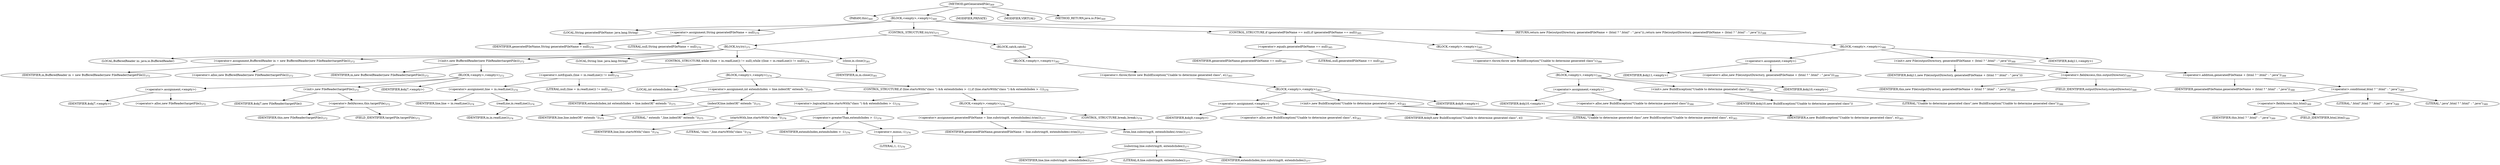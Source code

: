 digraph "getGeneratedFile" {  
"778" [label = <(METHOD,getGeneratedFile)<SUB>369</SUB>> ]
"779" [label = <(PARAM,this)<SUB>369</SUB>> ]
"780" [label = <(BLOCK,&lt;empty&gt;,&lt;empty&gt;)<SUB>369</SUB>> ]
"781" [label = <(LOCAL,String generatedFileName: java.lang.String)> ]
"782" [label = <(&lt;operator&gt;.assignment,String generatedFileName = null)<SUB>370</SUB>> ]
"783" [label = <(IDENTIFIER,generatedFileName,String generatedFileName = null)<SUB>370</SUB>> ]
"784" [label = <(LITERAL,null,String generatedFileName = null)<SUB>370</SUB>> ]
"785" [label = <(CONTROL_STRUCTURE,try,try)<SUB>371</SUB>> ]
"786" [label = <(BLOCK,try,try)<SUB>371</SUB>> ]
"43" [label = <(LOCAL,BufferedReader in: java.io.BufferedReader)> ]
"787" [label = <(&lt;operator&gt;.assignment,BufferedReader in = new BufferedReader(new FileReader(targetFile)))<SUB>372</SUB>> ]
"788" [label = <(IDENTIFIER,in,BufferedReader in = new BufferedReader(new FileReader(targetFile)))<SUB>372</SUB>> ]
"789" [label = <(&lt;operator&gt;.alloc,new BufferedReader(new FileReader(targetFile)))<SUB>372</SUB>> ]
"790" [label = <(&lt;init&gt;,new BufferedReader(new FileReader(targetFile)))<SUB>372</SUB>> ]
"42" [label = <(IDENTIFIER,in,new BufferedReader(new FileReader(targetFile)))<SUB>372</SUB>> ]
"791" [label = <(BLOCK,&lt;empty&gt;,&lt;empty&gt;)<SUB>372</SUB>> ]
"792" [label = <(&lt;operator&gt;.assignment,&lt;empty&gt;)> ]
"793" [label = <(IDENTIFIER,$obj7,&lt;empty&gt;)> ]
"794" [label = <(&lt;operator&gt;.alloc,new FileReader(targetFile))<SUB>372</SUB>> ]
"795" [label = <(&lt;init&gt;,new FileReader(targetFile))<SUB>372</SUB>> ]
"796" [label = <(IDENTIFIER,$obj7,new FileReader(targetFile))> ]
"797" [label = <(&lt;operator&gt;.fieldAccess,this.targetFile)<SUB>372</SUB>> ]
"798" [label = <(IDENTIFIER,this,new FileReader(targetFile))<SUB>372</SUB>> ]
"799" [label = <(FIELD_IDENTIFIER,targetFile,targetFile)<SUB>372</SUB>> ]
"800" [label = <(IDENTIFIER,$obj7,&lt;empty&gt;)> ]
"801" [label = <(LOCAL,String line: java.lang.String)> ]
"802" [label = <(CONTROL_STRUCTURE,while ((line = in.readLine()) != null),while ((line = in.readLine()) != null))<SUB>374</SUB>> ]
"803" [label = <(&lt;operator&gt;.notEquals,(line = in.readLine()) != null)<SUB>374</SUB>> ]
"804" [label = <(&lt;operator&gt;.assignment,line = in.readLine())<SUB>374</SUB>> ]
"805" [label = <(IDENTIFIER,line,line = in.readLine())<SUB>374</SUB>> ]
"806" [label = <(readLine,in.readLine())<SUB>374</SUB>> ]
"807" [label = <(IDENTIFIER,in,in.readLine())<SUB>374</SUB>> ]
"808" [label = <(LITERAL,null,(line = in.readLine()) != null)<SUB>374</SUB>> ]
"809" [label = <(BLOCK,&lt;empty&gt;,&lt;empty&gt;)<SUB>374</SUB>> ]
"810" [label = <(LOCAL,int extendsIndex: int)> ]
"811" [label = <(&lt;operator&gt;.assignment,int extendsIndex = line.indexOf(&quot; extends &quot;))<SUB>375</SUB>> ]
"812" [label = <(IDENTIFIER,extendsIndex,int extendsIndex = line.indexOf(&quot; extends &quot;))<SUB>375</SUB>> ]
"813" [label = <(indexOf,line.indexOf(&quot; extends &quot;))<SUB>375</SUB>> ]
"814" [label = <(IDENTIFIER,line,line.indexOf(&quot; extends &quot;))<SUB>375</SUB>> ]
"815" [label = <(LITERAL,&quot; extends &quot;,line.indexOf(&quot; extends &quot;))<SUB>375</SUB>> ]
"816" [label = <(CONTROL_STRUCTURE,if (line.startsWith(&quot;class &quot;) &amp;&amp; extendsIndex &gt; -1),if (line.startsWith(&quot;class &quot;) &amp;&amp; extendsIndex &gt; -1))<SUB>376</SUB>> ]
"817" [label = <(&lt;operator&gt;.logicalAnd,line.startsWith(&quot;class &quot;) &amp;&amp; extendsIndex &gt; -1)<SUB>376</SUB>> ]
"818" [label = <(startsWith,line.startsWith(&quot;class &quot;))<SUB>376</SUB>> ]
"819" [label = <(IDENTIFIER,line,line.startsWith(&quot;class &quot;))<SUB>376</SUB>> ]
"820" [label = <(LITERAL,&quot;class &quot;,line.startsWith(&quot;class &quot;))<SUB>376</SUB>> ]
"821" [label = <(&lt;operator&gt;.greaterThan,extendsIndex &gt; -1)<SUB>376</SUB>> ]
"822" [label = <(IDENTIFIER,extendsIndex,extendsIndex &gt; -1)<SUB>376</SUB>> ]
"823" [label = <(&lt;operator&gt;.minus,-1)<SUB>376</SUB>> ]
"824" [label = <(LITERAL,1,-1)<SUB>376</SUB>> ]
"825" [label = <(BLOCK,&lt;empty&gt;,&lt;empty&gt;)<SUB>376</SUB>> ]
"826" [label = <(&lt;operator&gt;.assignment,generatedFileName = line.substring(6, extendsIndex).trim())<SUB>377</SUB>> ]
"827" [label = <(IDENTIFIER,generatedFileName,generatedFileName = line.substring(6, extendsIndex).trim())<SUB>377</SUB>> ]
"828" [label = <(trim,line.substring(6, extendsIndex).trim())<SUB>377</SUB>> ]
"829" [label = <(substring,line.substring(6, extendsIndex))<SUB>377</SUB>> ]
"830" [label = <(IDENTIFIER,line,line.substring(6, extendsIndex))<SUB>377</SUB>> ]
"831" [label = <(LITERAL,6,line.substring(6, extendsIndex))<SUB>377</SUB>> ]
"832" [label = <(IDENTIFIER,extendsIndex,line.substring(6, extendsIndex))<SUB>377</SUB>> ]
"833" [label = <(CONTROL_STRUCTURE,break;,break;)<SUB>378</SUB>> ]
"834" [label = <(close,in.close())<SUB>381</SUB>> ]
"835" [label = <(IDENTIFIER,in,in.close())<SUB>381</SUB>> ]
"836" [label = <(BLOCK,catch,catch)> ]
"837" [label = <(BLOCK,&lt;empty&gt;,&lt;empty&gt;)<SUB>382</SUB>> ]
"838" [label = <(&lt;operator&gt;.throw,throw new BuildException(&quot;Unable to determine generated class&quot;, e);)<SUB>383</SUB>> ]
"839" [label = <(BLOCK,&lt;empty&gt;,&lt;empty&gt;)<SUB>383</SUB>> ]
"840" [label = <(&lt;operator&gt;.assignment,&lt;empty&gt;)> ]
"841" [label = <(IDENTIFIER,$obj9,&lt;empty&gt;)> ]
"842" [label = <(&lt;operator&gt;.alloc,new BuildException(&quot;Unable to determine generated class&quot;, e))<SUB>383</SUB>> ]
"843" [label = <(&lt;init&gt;,new BuildException(&quot;Unable to determine generated class&quot;, e))<SUB>383</SUB>> ]
"844" [label = <(IDENTIFIER,$obj9,new BuildException(&quot;Unable to determine generated class&quot;, e))> ]
"845" [label = <(LITERAL,&quot;Unable to determine generated class&quot;,new BuildException(&quot;Unable to determine generated class&quot;, e))<SUB>383</SUB>> ]
"846" [label = <(IDENTIFIER,e,new BuildException(&quot;Unable to determine generated class&quot;, e))<SUB>383</SUB>> ]
"847" [label = <(IDENTIFIER,$obj9,&lt;empty&gt;)> ]
"848" [label = <(CONTROL_STRUCTURE,if (generatedFileName == null),if (generatedFileName == null))<SUB>385</SUB>> ]
"849" [label = <(&lt;operator&gt;.equals,generatedFileName == null)<SUB>385</SUB>> ]
"850" [label = <(IDENTIFIER,generatedFileName,generatedFileName == null)<SUB>385</SUB>> ]
"851" [label = <(LITERAL,null,generatedFileName == null)<SUB>385</SUB>> ]
"852" [label = <(BLOCK,&lt;empty&gt;,&lt;empty&gt;)<SUB>385</SUB>> ]
"853" [label = <(&lt;operator&gt;.throw,throw new BuildException(&quot;Unable to determine generated class&quot;);)<SUB>386</SUB>> ]
"854" [label = <(BLOCK,&lt;empty&gt;,&lt;empty&gt;)<SUB>386</SUB>> ]
"855" [label = <(&lt;operator&gt;.assignment,&lt;empty&gt;)> ]
"856" [label = <(IDENTIFIER,$obj10,&lt;empty&gt;)> ]
"857" [label = <(&lt;operator&gt;.alloc,new BuildException(&quot;Unable to determine generated class&quot;))<SUB>386</SUB>> ]
"858" [label = <(&lt;init&gt;,new BuildException(&quot;Unable to determine generated class&quot;))<SUB>386</SUB>> ]
"859" [label = <(IDENTIFIER,$obj10,new BuildException(&quot;Unable to determine generated class&quot;))> ]
"860" [label = <(LITERAL,&quot;Unable to determine generated class&quot;,new BuildException(&quot;Unable to determine generated class&quot;))<SUB>386</SUB>> ]
"861" [label = <(IDENTIFIER,$obj10,&lt;empty&gt;)> ]
"862" [label = <(RETURN,return new File(outputDirectory, generatedFileName + (html ? &quot;.html&quot; : &quot;.java&quot;));,return new File(outputDirectory, generatedFileName + (html ? &quot;.html&quot; : &quot;.java&quot;));)<SUB>388</SUB>> ]
"863" [label = <(BLOCK,&lt;empty&gt;,&lt;empty&gt;)<SUB>388</SUB>> ]
"864" [label = <(&lt;operator&gt;.assignment,&lt;empty&gt;)> ]
"865" [label = <(IDENTIFIER,$obj11,&lt;empty&gt;)> ]
"866" [label = <(&lt;operator&gt;.alloc,new File(outputDirectory, generatedFileName + (html ? &quot;.html&quot; : &quot;.java&quot;)))<SUB>388</SUB>> ]
"867" [label = <(&lt;init&gt;,new File(outputDirectory, generatedFileName + (html ? &quot;.html&quot; : &quot;.java&quot;)))<SUB>388</SUB>> ]
"868" [label = <(IDENTIFIER,$obj11,new File(outputDirectory, generatedFileName + (html ? &quot;.html&quot; : &quot;.java&quot;)))> ]
"869" [label = <(&lt;operator&gt;.fieldAccess,this.outputDirectory)<SUB>388</SUB>> ]
"870" [label = <(IDENTIFIER,this,new File(outputDirectory, generatedFileName + (html ? &quot;.html&quot; : &quot;.java&quot;)))<SUB>388</SUB>> ]
"871" [label = <(FIELD_IDENTIFIER,outputDirectory,outputDirectory)<SUB>388</SUB>> ]
"872" [label = <(&lt;operator&gt;.addition,generatedFileName + (html ? &quot;.html&quot; : &quot;.java&quot;))<SUB>388</SUB>> ]
"873" [label = <(IDENTIFIER,generatedFileName,generatedFileName + (html ? &quot;.html&quot; : &quot;.java&quot;))<SUB>388</SUB>> ]
"874" [label = <(&lt;operator&gt;.conditional,html ? &quot;.html&quot; : &quot;.java&quot;)<SUB>389</SUB>> ]
"875" [label = <(&lt;operator&gt;.fieldAccess,this.html)<SUB>389</SUB>> ]
"876" [label = <(IDENTIFIER,this,html ? &quot;.html&quot; : &quot;.java&quot;)<SUB>389</SUB>> ]
"877" [label = <(FIELD_IDENTIFIER,html,html)<SUB>389</SUB>> ]
"878" [label = <(LITERAL,&quot;.html&quot;,html ? &quot;.html&quot; : &quot;.java&quot;)<SUB>389</SUB>> ]
"879" [label = <(LITERAL,&quot;.java&quot;,html ? &quot;.html&quot; : &quot;.java&quot;)<SUB>389</SUB>> ]
"880" [label = <(IDENTIFIER,$obj11,&lt;empty&gt;)> ]
"881" [label = <(MODIFIER,PRIVATE)> ]
"882" [label = <(MODIFIER,VIRTUAL)> ]
"883" [label = <(METHOD_RETURN,java.io.File)<SUB>369</SUB>> ]
  "778" -> "779" 
  "778" -> "780" 
  "778" -> "881" 
  "778" -> "882" 
  "778" -> "883" 
  "780" -> "781" 
  "780" -> "782" 
  "780" -> "785" 
  "780" -> "848" 
  "780" -> "862" 
  "782" -> "783" 
  "782" -> "784" 
  "785" -> "786" 
  "785" -> "836" 
  "786" -> "43" 
  "786" -> "787" 
  "786" -> "790" 
  "786" -> "801" 
  "786" -> "802" 
  "786" -> "834" 
  "787" -> "788" 
  "787" -> "789" 
  "790" -> "42" 
  "790" -> "791" 
  "791" -> "792" 
  "791" -> "795" 
  "791" -> "800" 
  "792" -> "793" 
  "792" -> "794" 
  "795" -> "796" 
  "795" -> "797" 
  "797" -> "798" 
  "797" -> "799" 
  "802" -> "803" 
  "802" -> "809" 
  "803" -> "804" 
  "803" -> "808" 
  "804" -> "805" 
  "804" -> "806" 
  "806" -> "807" 
  "809" -> "810" 
  "809" -> "811" 
  "809" -> "816" 
  "811" -> "812" 
  "811" -> "813" 
  "813" -> "814" 
  "813" -> "815" 
  "816" -> "817" 
  "816" -> "825" 
  "817" -> "818" 
  "817" -> "821" 
  "818" -> "819" 
  "818" -> "820" 
  "821" -> "822" 
  "821" -> "823" 
  "823" -> "824" 
  "825" -> "826" 
  "825" -> "833" 
  "826" -> "827" 
  "826" -> "828" 
  "828" -> "829" 
  "829" -> "830" 
  "829" -> "831" 
  "829" -> "832" 
  "834" -> "835" 
  "836" -> "837" 
  "837" -> "838" 
  "838" -> "839" 
  "839" -> "840" 
  "839" -> "843" 
  "839" -> "847" 
  "840" -> "841" 
  "840" -> "842" 
  "843" -> "844" 
  "843" -> "845" 
  "843" -> "846" 
  "848" -> "849" 
  "848" -> "852" 
  "849" -> "850" 
  "849" -> "851" 
  "852" -> "853" 
  "853" -> "854" 
  "854" -> "855" 
  "854" -> "858" 
  "854" -> "861" 
  "855" -> "856" 
  "855" -> "857" 
  "858" -> "859" 
  "858" -> "860" 
  "862" -> "863" 
  "863" -> "864" 
  "863" -> "867" 
  "863" -> "880" 
  "864" -> "865" 
  "864" -> "866" 
  "867" -> "868" 
  "867" -> "869" 
  "867" -> "872" 
  "869" -> "870" 
  "869" -> "871" 
  "872" -> "873" 
  "872" -> "874" 
  "874" -> "875" 
  "874" -> "878" 
  "874" -> "879" 
  "875" -> "876" 
  "875" -> "877" 
}
